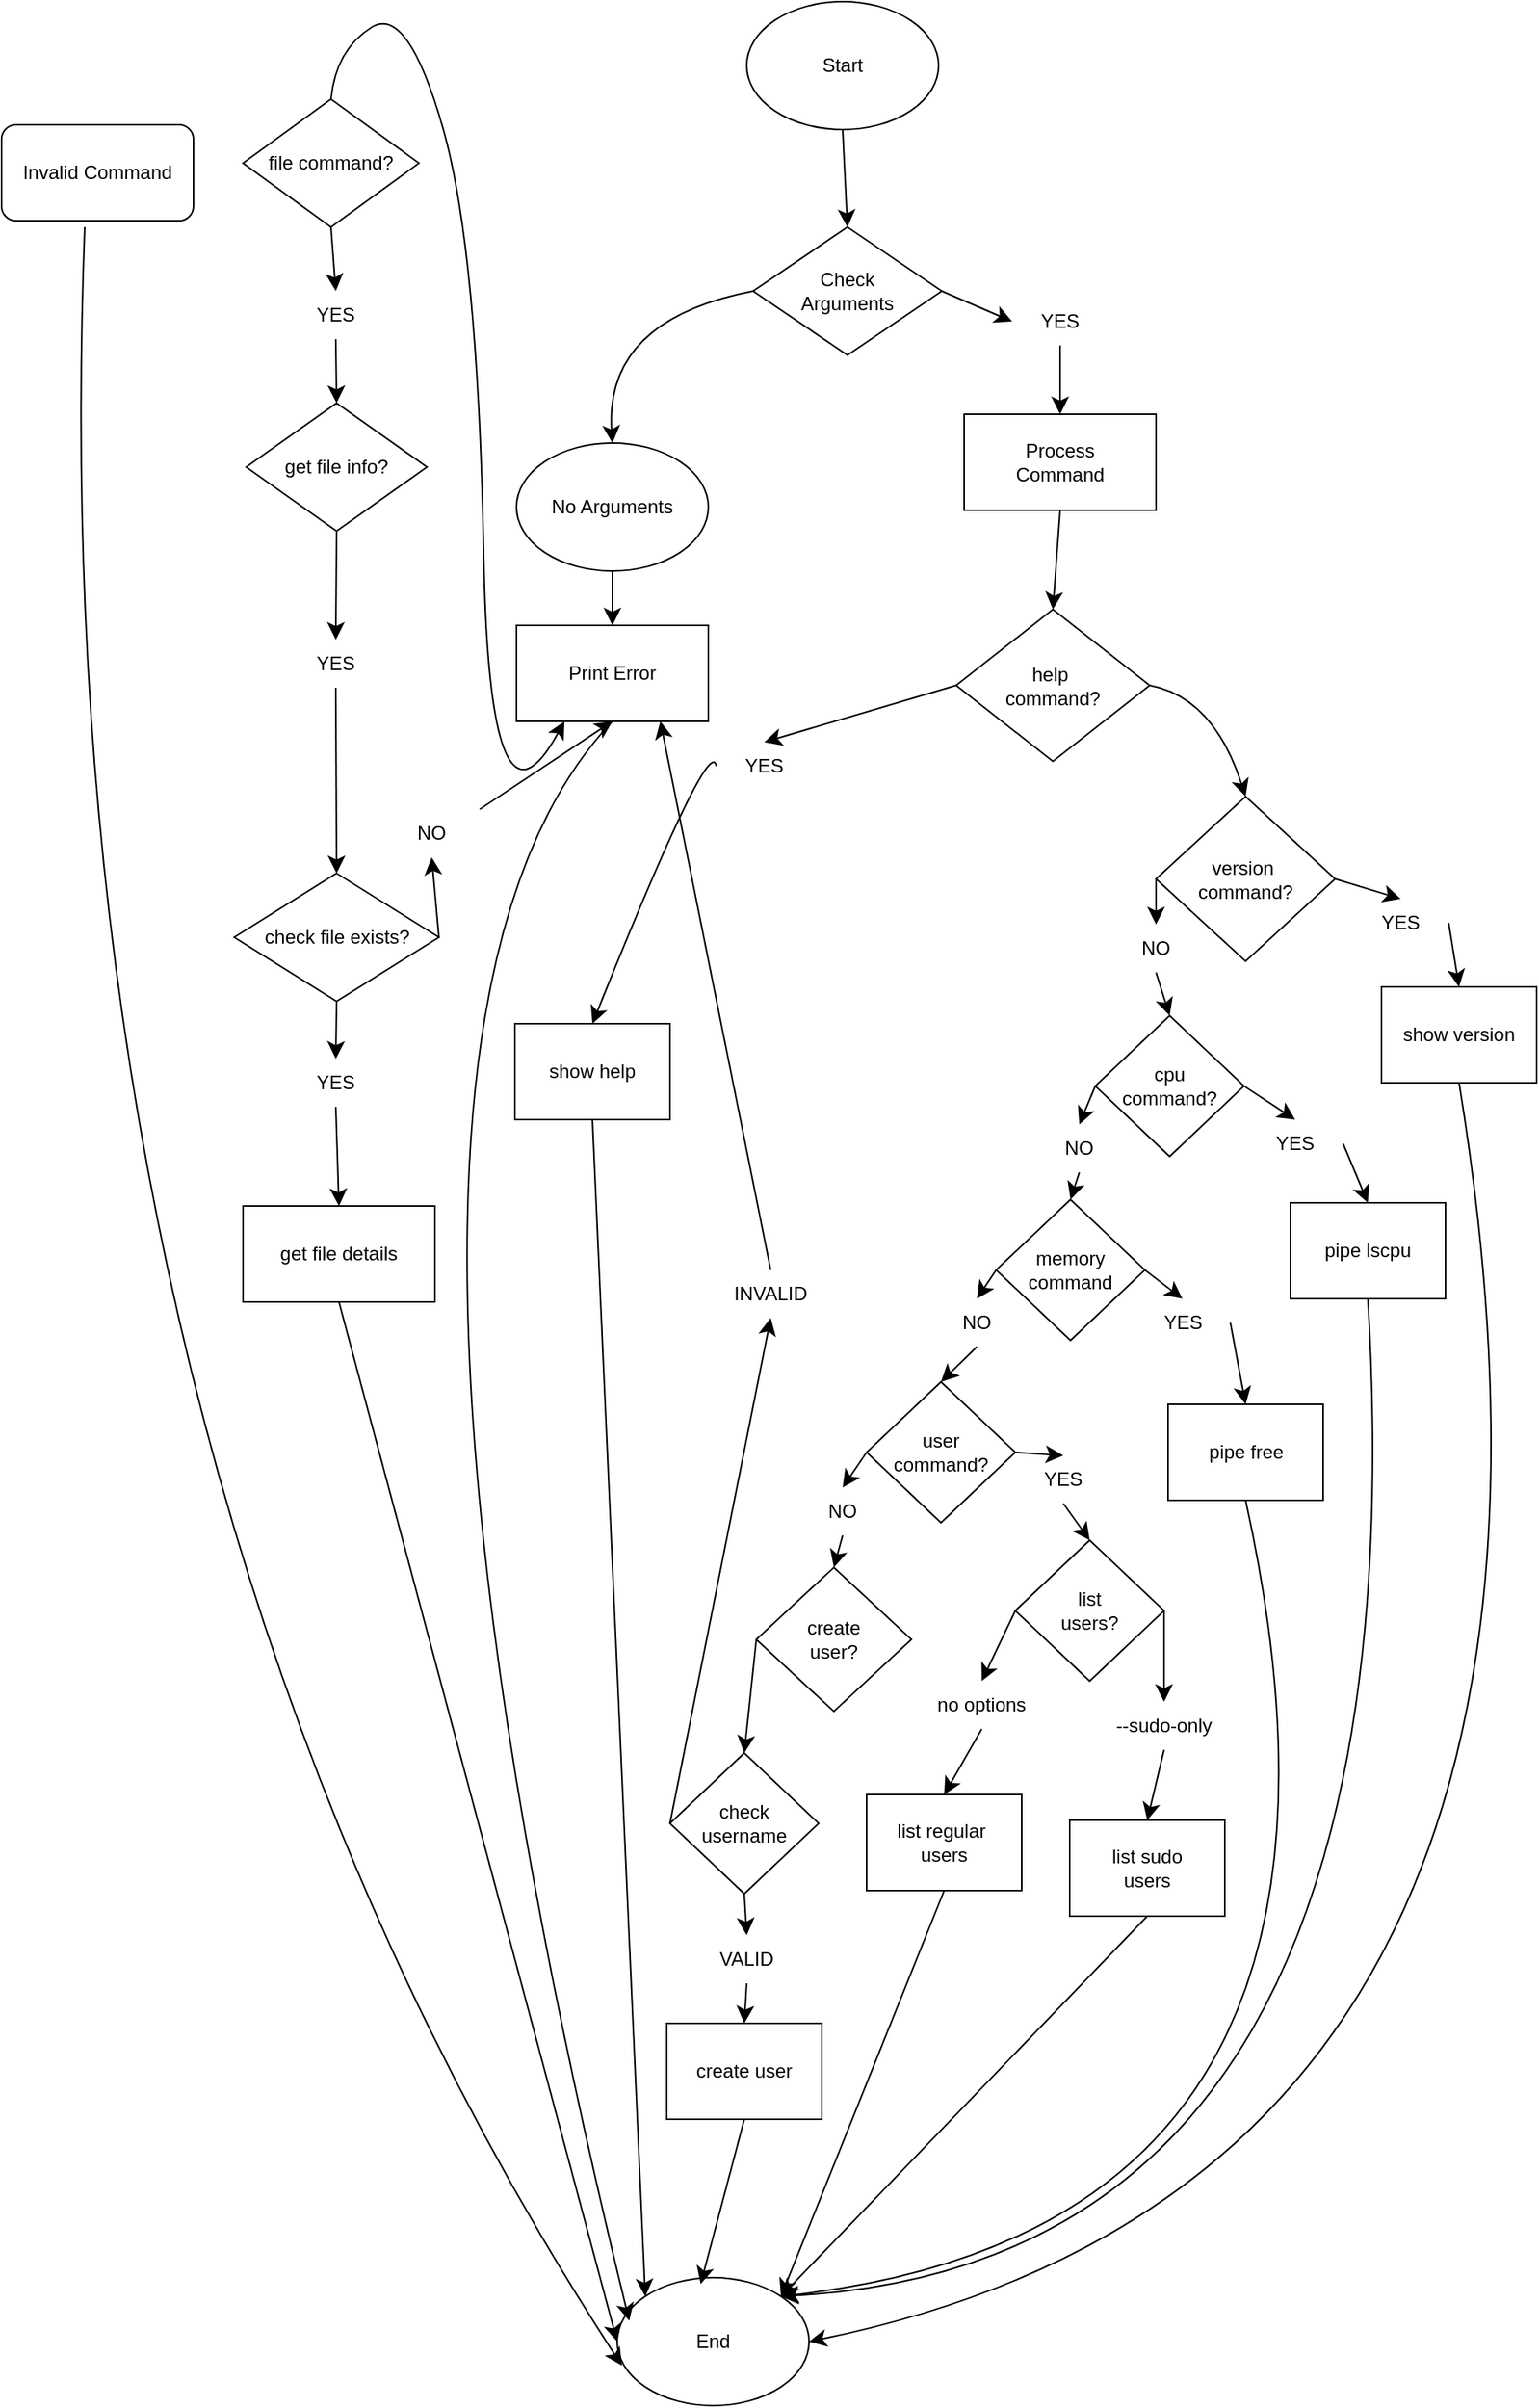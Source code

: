 <mxfile version="26.0.10">
  <diagram name="Page-1" id="AWlHKDuBrRfPrnJkOzHd">
    <mxGraphModel dx="1666" dy="1764" grid="0" gridSize="10" guides="1" tooltips="1" connect="1" arrows="1" fold="1" page="0" pageScale="1" pageWidth="827" pageHeight="1169" math="0" shadow="0">
      <root>
        <mxCell id="0" />
        <mxCell id="1" parent="0" />
        <mxCell id="Gm09_iqh8yHXQMh3_-yw-1" value="Invalid Command" style="rounded=1;whiteSpace=wrap;html=1;" vertex="1" parent="1">
          <mxGeometry x="-350" y="-87" width="120" height="60" as="geometry" />
        </mxCell>
        <mxCell id="Gm09_iqh8yHXQMh3_-yw-2" value="file command?" style="rhombus;whiteSpace=wrap;html=1;" vertex="1" parent="1">
          <mxGeometry x="-199" y="-103" width="110" height="80" as="geometry" />
        </mxCell>
        <mxCell id="Gm09_iqh8yHXQMh3_-yw-4" value="Start" style="ellipse;whiteSpace=wrap;html=1;" vertex="1" parent="1">
          <mxGeometry x="116" y="-164" width="120" height="80" as="geometry" />
        </mxCell>
        <mxCell id="Gm09_iqh8yHXQMh3_-yw-5" value="Check&lt;div&gt;Arguments&lt;/div&gt;" style="rhombus;whiteSpace=wrap;html=1;" vertex="1" parent="1">
          <mxGeometry x="120" y="-23" width="118" height="80" as="geometry" />
        </mxCell>
        <mxCell id="Gm09_iqh8yHXQMh3_-yw-7" value="Process&lt;div&gt;Command&lt;/div&gt;" style="rounded=0;whiteSpace=wrap;html=1;" vertex="1" parent="1">
          <mxGeometry x="252" y="94" width="120" height="60" as="geometry" />
        </mxCell>
        <mxCell id="Gm09_iqh8yHXQMh3_-yw-8" value="get file info?" style="rhombus;whiteSpace=wrap;html=1;" vertex="1" parent="1">
          <mxGeometry x="-197" y="87" width="113" height="80" as="geometry" />
        </mxCell>
        <mxCell id="Gm09_iqh8yHXQMh3_-yw-9" value="" style="endArrow=classic;html=1;rounded=0;fontSize=12;startSize=8;endSize=8;curved=1;exitX=0.5;exitY=1;exitDx=0;exitDy=0;entryX=0.5;entryY=0;entryDx=0;entryDy=0;" edge="1" parent="1" source="Gm09_iqh8yHXQMh3_-yw-4" target="Gm09_iqh8yHXQMh3_-yw-5">
          <mxGeometry width="50" height="50" relative="1" as="geometry">
            <mxPoint x="-7" y="147" as="sourcePoint" />
            <mxPoint x="43" y="97" as="targetPoint" />
          </mxGeometry>
        </mxCell>
        <mxCell id="Gm09_iqh8yHXQMh3_-yw-10" value="" style="endArrow=classic;html=1;rounded=0;fontSize=12;startSize=8;endSize=8;curved=1;exitX=0;exitY=0.5;exitDx=0;exitDy=0;entryX=0.5;entryY=0;entryDx=0;entryDy=0;" edge="1" parent="1" source="Gm09_iqh8yHXQMh3_-yw-5" target="Gm09_iqh8yHXQMh3_-yw-16">
          <mxGeometry width="50" height="50" relative="1" as="geometry">
            <mxPoint x="-7" y="147" as="sourcePoint" />
            <mxPoint x="32" y="94" as="targetPoint" />
            <Array as="points">
              <mxPoint x="27" y="35" />
            </Array>
          </mxGeometry>
        </mxCell>
        <mxCell id="Gm09_iqh8yHXQMh3_-yw-13" value="" style="endArrow=classic;html=1;rounded=0;fontSize=12;startSize=8;endSize=8;curved=1;exitX=0.5;exitY=1;exitDx=0;exitDy=0;entryX=0.5;entryY=0;entryDx=0;entryDy=0;" edge="1" parent="1" source="Gm09_iqh8yHXQMh3_-yw-70" target="Gm09_iqh8yHXQMh3_-yw-8">
          <mxGeometry width="50" height="50" relative="1" as="geometry">
            <mxPoint x="-7" y="147" as="sourcePoint" />
            <mxPoint x="43" y="97" as="targetPoint" />
          </mxGeometry>
        </mxCell>
        <mxCell id="Gm09_iqh8yHXQMh3_-yw-14" value="Print Error" style="rounded=0;whiteSpace=wrap;html=1;" vertex="1" parent="1">
          <mxGeometry x="-28" y="226" width="120" height="60" as="geometry" />
        </mxCell>
        <mxCell id="Gm09_iqh8yHXQMh3_-yw-15" value="help&amp;nbsp;&lt;div&gt;command?&lt;/div&gt;" style="rhombus;whiteSpace=wrap;html=1;" vertex="1" parent="1">
          <mxGeometry x="247" y="216" width="121" height="95" as="geometry" />
        </mxCell>
        <mxCell id="Gm09_iqh8yHXQMh3_-yw-19" style="edgeStyle=none;curved=1;rounded=0;orthogonalLoop=1;jettySize=auto;html=1;entryX=0.5;entryY=0;entryDx=0;entryDy=0;fontSize=12;startSize=8;endSize=8;" edge="1" parent="1" source="Gm09_iqh8yHXQMh3_-yw-16" target="Gm09_iqh8yHXQMh3_-yw-14">
          <mxGeometry relative="1" as="geometry" />
        </mxCell>
        <mxCell id="Gm09_iqh8yHXQMh3_-yw-16" value="No Arguments" style="ellipse;whiteSpace=wrap;html=1;" vertex="1" parent="1">
          <mxGeometry x="-28" y="112" width="120" height="80" as="geometry" />
        </mxCell>
        <mxCell id="Gm09_iqh8yHXQMh3_-yw-20" value="" style="endArrow=classic;html=1;rounded=0;fontSize=12;startSize=8;endSize=8;curved=1;entryX=0.5;entryY=0;entryDx=0;entryDy=0;exitX=0.5;exitY=1;exitDx=0;exitDy=0;" edge="1" parent="1" source="Gm09_iqh8yHXQMh3_-yw-7" target="Gm09_iqh8yHXQMh3_-yw-15">
          <mxGeometry width="50" height="50" relative="1" as="geometry">
            <mxPoint x="-7" y="147" as="sourcePoint" />
            <mxPoint x="43" y="97" as="targetPoint" />
          </mxGeometry>
        </mxCell>
        <mxCell id="Gm09_iqh8yHXQMh3_-yw-21" value="" style="endArrow=classic;html=1;rounded=0;fontSize=12;startSize=8;endSize=8;curved=1;exitX=0.5;exitY=0;exitDx=0;exitDy=0;entryX=0.25;entryY=1;entryDx=0;entryDy=0;" edge="1" parent="1" source="Gm09_iqh8yHXQMh3_-yw-2" target="Gm09_iqh8yHXQMh3_-yw-14">
          <mxGeometry width="50" height="50" relative="1" as="geometry">
            <mxPoint x="-7" y="147" as="sourcePoint" />
            <mxPoint x="43" y="97" as="targetPoint" />
            <Array as="points">
              <mxPoint x="-141" y="-134" />
              <mxPoint x="-96" y="-162" />
              <mxPoint x="-52" y="-8" />
              <mxPoint x="-45" y="372" />
            </Array>
          </mxGeometry>
        </mxCell>
        <mxCell id="Gm09_iqh8yHXQMh3_-yw-22" value="check file exists?" style="rhombus;whiteSpace=wrap;html=1;" vertex="1" parent="1">
          <mxGeometry x="-204.5" y="381" width="128" height="80" as="geometry" />
        </mxCell>
        <mxCell id="Gm09_iqh8yHXQMh3_-yw-23" value="get file details" style="rounded=0;whiteSpace=wrap;html=1;" vertex="1" parent="1">
          <mxGeometry x="-199" y="589" width="120" height="60" as="geometry" />
        </mxCell>
        <mxCell id="Gm09_iqh8yHXQMh3_-yw-24" value="show help" style="rounded=0;whiteSpace=wrap;html=1;" vertex="1" parent="1">
          <mxGeometry x="-29" y="475" width="97" height="60" as="geometry" />
        </mxCell>
        <mxCell id="Gm09_iqh8yHXQMh3_-yw-25" value="" style="endArrow=classic;html=1;rounded=0;fontSize=12;startSize=8;endSize=8;curved=1;entryX=0.5;entryY=0;entryDx=0;entryDy=0;exitX=0;exitY=0.5;exitDx=0;exitDy=0;" edge="1" parent="1" source="Gm09_iqh8yHXQMh3_-yw-77" target="Gm09_iqh8yHXQMh3_-yw-24">
          <mxGeometry width="50" height="50" relative="1" as="geometry">
            <mxPoint x="106" y="289" as="sourcePoint" />
            <mxPoint x="156" y="239" as="targetPoint" />
            <Array as="points">
              <mxPoint x="93" y="292" />
            </Array>
          </mxGeometry>
        </mxCell>
        <mxCell id="Gm09_iqh8yHXQMh3_-yw-26" value="version&amp;nbsp;&lt;div&gt;command?&lt;/div&gt;" style="rhombus;whiteSpace=wrap;html=1;" vertex="1" parent="1">
          <mxGeometry x="372" y="333" width="112" height="103" as="geometry" />
        </mxCell>
        <mxCell id="Gm09_iqh8yHXQMh3_-yw-27" value="" style="endArrow=classic;html=1;rounded=0;fontSize=12;startSize=8;endSize=8;curved=1;entryX=0.5;entryY=0;entryDx=0;entryDy=0;exitX=1;exitY=0.5;exitDx=0;exitDy=0;" edge="1" parent="1" source="Gm09_iqh8yHXQMh3_-yw-15" target="Gm09_iqh8yHXQMh3_-yw-26">
          <mxGeometry width="50" height="50" relative="1" as="geometry">
            <mxPoint x="106" y="289" as="sourcePoint" />
            <mxPoint x="156" y="239" as="targetPoint" />
            <Array as="points">
              <mxPoint x="408" y="271" />
            </Array>
          </mxGeometry>
        </mxCell>
        <mxCell id="Gm09_iqh8yHXQMh3_-yw-28" value="" style="endArrow=classic;html=1;rounded=0;fontSize=12;startSize=8;endSize=8;curved=1;entryX=0.5;entryY=0;entryDx=0;entryDy=0;exitX=0.5;exitY=1;exitDx=0;exitDy=0;" edge="1" parent="1" source="Gm09_iqh8yHXQMh3_-yw-100" target="Gm09_iqh8yHXQMh3_-yw-23">
          <mxGeometry width="50" height="50" relative="1" as="geometry">
            <mxPoint x="106" y="289" as="sourcePoint" />
            <mxPoint x="156" y="239" as="targetPoint" />
          </mxGeometry>
        </mxCell>
        <mxCell id="Gm09_iqh8yHXQMh3_-yw-29" value="" style="endArrow=classic;html=1;rounded=0;fontSize=12;startSize=8;endSize=8;curved=1;exitX=0.5;exitY=1;exitDx=0;exitDy=0;entryX=0.5;entryY=0;entryDx=0;entryDy=0;" edge="1" parent="1" source="Gm09_iqh8yHXQMh3_-yw-72" target="Gm09_iqh8yHXQMh3_-yw-22">
          <mxGeometry width="50" height="50" relative="1" as="geometry">
            <mxPoint x="106" y="289" as="sourcePoint" />
            <mxPoint x="156" y="239" as="targetPoint" />
          </mxGeometry>
        </mxCell>
        <mxCell id="Gm09_iqh8yHXQMh3_-yw-30" value="" style="endArrow=classic;html=1;rounded=0;fontSize=12;startSize=8;endSize=8;curved=1;exitX=1;exitY=0;exitDx=0;exitDy=0;entryX=0.5;entryY=1;entryDx=0;entryDy=0;" edge="1" parent="1" source="Gm09_iqh8yHXQMh3_-yw-97" target="Gm09_iqh8yHXQMh3_-yw-14">
          <mxGeometry width="50" height="50" relative="1" as="geometry">
            <mxPoint x="106" y="289" as="sourcePoint" />
            <mxPoint x="156" y="239" as="targetPoint" />
            <Array as="points" />
          </mxGeometry>
        </mxCell>
        <mxCell id="Gm09_iqh8yHXQMh3_-yw-31" style="edgeStyle=none;curved=1;rounded=0;orthogonalLoop=1;jettySize=auto;html=1;exitX=1;exitY=1;exitDx=0;exitDy=0;fontSize=12;startSize=8;endSize=8;" edge="1" parent="1" source="Gm09_iqh8yHXQMh3_-yw-22" target="Gm09_iqh8yHXQMh3_-yw-22">
          <mxGeometry relative="1" as="geometry" />
        </mxCell>
        <mxCell id="Gm09_iqh8yHXQMh3_-yw-32" value="cpu&lt;div&gt;command?&lt;/div&gt;" style="rhombus;whiteSpace=wrap;html=1;" vertex="1" parent="1">
          <mxGeometry x="334" y="470" width="93" height="88" as="geometry" />
        </mxCell>
        <mxCell id="Gm09_iqh8yHXQMh3_-yw-33" value="memory&lt;br&gt;&lt;div&gt;command&lt;/div&gt;" style="rhombus;whiteSpace=wrap;html=1;" vertex="1" parent="1">
          <mxGeometry x="272" y="585" width="93" height="88" as="geometry" />
        </mxCell>
        <mxCell id="Gm09_iqh8yHXQMh3_-yw-58" style="edgeStyle=none;curved=1;rounded=0;orthogonalLoop=1;jettySize=auto;html=1;entryX=0.5;entryY=0;entryDx=0;entryDy=0;fontSize=12;startSize=8;endSize=8;exitX=1;exitY=0.5;exitDx=0;exitDy=0;" edge="1" parent="1" source="Gm09_iqh8yHXQMh3_-yw-83" target="Gm09_iqh8yHXQMh3_-yw-39">
          <mxGeometry relative="1" as="geometry" />
        </mxCell>
        <mxCell id="Gm09_iqh8yHXQMh3_-yw-34" value="user&lt;div&gt;command?&lt;/div&gt;" style="rhombus;whiteSpace=wrap;html=1;" vertex="1" parent="1">
          <mxGeometry x="191" y="699" width="93" height="88" as="geometry" />
        </mxCell>
        <mxCell id="Gm09_iqh8yHXQMh3_-yw-35" value="create&lt;br&gt;&lt;div&gt;user?&lt;/div&gt;" style="rhombus;whiteSpace=wrap;html=1;" vertex="1" parent="1">
          <mxGeometry x="122" y="815" width="97" height="90" as="geometry" />
        </mxCell>
        <mxCell id="Gm09_iqh8yHXQMh3_-yw-36" value="check&lt;div&gt;username&lt;/div&gt;" style="rhombus;whiteSpace=wrap;html=1;" vertex="1" parent="1">
          <mxGeometry x="68" y="931" width="93" height="88" as="geometry" />
        </mxCell>
        <mxCell id="Gm09_iqh8yHXQMh3_-yw-37" value="show version" style="rounded=0;whiteSpace=wrap;html=1;" vertex="1" parent="1">
          <mxGeometry x="513" y="452" width="97" height="60" as="geometry" />
        </mxCell>
        <mxCell id="Gm09_iqh8yHXQMh3_-yw-38" value="pipe lscpu" style="rounded=0;whiteSpace=wrap;html=1;" vertex="1" parent="1">
          <mxGeometry x="456" y="587" width="97" height="60" as="geometry" />
        </mxCell>
        <mxCell id="Gm09_iqh8yHXQMh3_-yw-39" value="pipe free" style="rounded=0;whiteSpace=wrap;html=1;" vertex="1" parent="1">
          <mxGeometry x="379.5" y="713" width="97" height="60" as="geometry" />
        </mxCell>
        <mxCell id="Gm09_iqh8yHXQMh3_-yw-40" value="list&lt;br&gt;&lt;div&gt;users?&lt;/div&gt;" style="rhombus;whiteSpace=wrap;html=1;" vertex="1" parent="1">
          <mxGeometry x="284" y="798" width="93" height="88" as="geometry" />
        </mxCell>
        <mxCell id="Gm09_iqh8yHXQMh3_-yw-41" value="list sudo&lt;div&gt;users&lt;/div&gt;" style="rounded=0;whiteSpace=wrap;html=1;" vertex="1" parent="1">
          <mxGeometry x="318" y="973" width="97" height="60" as="geometry" />
        </mxCell>
        <mxCell id="Gm09_iqh8yHXQMh3_-yw-42" value="list regular&amp;nbsp;&lt;div&gt;users&lt;/div&gt;" style="rounded=0;whiteSpace=wrap;html=1;" vertex="1" parent="1">
          <mxGeometry x="191" y="957" width="97" height="60" as="geometry" />
        </mxCell>
        <mxCell id="Gm09_iqh8yHXQMh3_-yw-43" value="create user" style="rounded=0;whiteSpace=wrap;html=1;" vertex="1" parent="1">
          <mxGeometry x="66" y="1100" width="97" height="60" as="geometry" />
        </mxCell>
        <mxCell id="Gm09_iqh8yHXQMh3_-yw-45" value="End" style="ellipse;whiteSpace=wrap;html=1;" vertex="1" parent="1">
          <mxGeometry x="35" y="1259" width="120" height="80" as="geometry" />
        </mxCell>
        <mxCell id="Gm09_iqh8yHXQMh3_-yw-46" value="" style="endArrow=classic;html=1;rounded=0;fontSize=12;startSize=8;endSize=8;curved=1;exitX=1;exitY=0.5;exitDx=0;exitDy=0;entryX=0.5;entryY=0;entryDx=0;entryDy=0;" edge="1" parent="1" source="Gm09_iqh8yHXQMh3_-yw-79" target="Gm09_iqh8yHXQMh3_-yw-37">
          <mxGeometry width="50" height="50" relative="1" as="geometry">
            <mxPoint x="325" y="809" as="sourcePoint" />
            <mxPoint x="375" y="759" as="targetPoint" />
          </mxGeometry>
        </mxCell>
        <mxCell id="Gm09_iqh8yHXQMh3_-yw-47" value="" style="endArrow=classic;html=1;rounded=0;fontSize=12;startSize=8;endSize=8;curved=1;exitX=0.5;exitY=1;exitDx=0;exitDy=0;entryX=0.5;entryY=0;entryDx=0;entryDy=0;" edge="1" parent="1" source="Gm09_iqh8yHXQMh3_-yw-85" target="Gm09_iqh8yHXQMh3_-yw-32">
          <mxGeometry width="50" height="50" relative="1" as="geometry">
            <mxPoint x="342.5" y="422" as="sourcePoint" />
            <mxPoint x="404.5" y="471" as="targetPoint" />
          </mxGeometry>
        </mxCell>
        <mxCell id="Gm09_iqh8yHXQMh3_-yw-48" value="" style="endArrow=classic;html=1;rounded=0;fontSize=12;startSize=8;endSize=8;curved=1;exitX=0.5;exitY=1;exitDx=0;exitDy=0;entryX=0.5;entryY=0;entryDx=0;entryDy=0;" edge="1" parent="1" source="Gm09_iqh8yHXQMh3_-yw-87" target="Gm09_iqh8yHXQMh3_-yw-33">
          <mxGeometry width="50" height="50" relative="1" as="geometry">
            <mxPoint x="325" y="809" as="sourcePoint" />
            <mxPoint x="375" y="759" as="targetPoint" />
          </mxGeometry>
        </mxCell>
        <mxCell id="Gm09_iqh8yHXQMh3_-yw-49" value="" style="endArrow=classic;html=1;rounded=0;fontSize=12;startSize=8;endSize=8;curved=1;exitX=0.5;exitY=1;exitDx=0;exitDy=0;entryX=0.5;entryY=0;entryDx=0;entryDy=0;" edge="1" parent="1" source="Gm09_iqh8yHXQMh3_-yw-89" target="Gm09_iqh8yHXQMh3_-yw-34">
          <mxGeometry width="50" height="50" relative="1" as="geometry">
            <mxPoint x="325" y="809" as="sourcePoint" />
            <mxPoint x="375" y="759" as="targetPoint" />
          </mxGeometry>
        </mxCell>
        <mxCell id="Gm09_iqh8yHXQMh3_-yw-50" value="" style="endArrow=classic;html=1;rounded=0;fontSize=12;startSize=8;endSize=8;curved=1;exitX=0.5;exitY=1;exitDx=0;exitDy=0;entryX=0.5;entryY=0;entryDx=0;entryDy=0;" edge="1" parent="1" source="Gm09_iqh8yHXQMh3_-yw-91" target="Gm09_iqh8yHXQMh3_-yw-35">
          <mxGeometry width="50" height="50" relative="1" as="geometry">
            <mxPoint x="325" y="809" as="sourcePoint" />
            <mxPoint x="375" y="759" as="targetPoint" />
          </mxGeometry>
        </mxCell>
        <mxCell id="Gm09_iqh8yHXQMh3_-yw-51" value="" style="endArrow=classic;html=1;rounded=0;fontSize=12;startSize=8;endSize=8;curved=1;entryX=0.5;entryY=0;entryDx=0;entryDy=0;exitX=0;exitY=0.5;exitDx=0;exitDy=0;" edge="1" parent="1" source="Gm09_iqh8yHXQMh3_-yw-35" target="Gm09_iqh8yHXQMh3_-yw-36">
          <mxGeometry width="50" height="50" relative="1" as="geometry">
            <mxPoint x="325" y="809" as="sourcePoint" />
            <mxPoint x="375" y="759" as="targetPoint" />
          </mxGeometry>
        </mxCell>
        <mxCell id="Gm09_iqh8yHXQMh3_-yw-52" value="" style="endArrow=classic;html=1;rounded=0;fontSize=12;startSize=8;endSize=8;curved=1;exitX=0.5;exitY=0;exitDx=0;exitDy=0;entryX=0.75;entryY=1;entryDx=0;entryDy=0;" edge="1" parent="1" source="Gm09_iqh8yHXQMh3_-yw-103" target="Gm09_iqh8yHXQMh3_-yw-14">
          <mxGeometry width="50" height="50" relative="1" as="geometry">
            <mxPoint x="126" y="809" as="sourcePoint" />
            <mxPoint x="-32" y="518" as="targetPoint" />
            <Array as="points" />
          </mxGeometry>
        </mxCell>
        <mxCell id="Gm09_iqh8yHXQMh3_-yw-53" value="" style="endArrow=classic;html=1;rounded=0;fontSize=12;startSize=8;endSize=8;curved=1;entryX=0.5;entryY=0;entryDx=0;entryDy=0;exitX=0.5;exitY=1;exitDx=0;exitDy=0;" edge="1" parent="1" source="Gm09_iqh8yHXQMh3_-yw-105" target="Gm09_iqh8yHXQMh3_-yw-43">
          <mxGeometry width="50" height="50" relative="1" as="geometry">
            <mxPoint x="140" y="783" as="sourcePoint" />
            <mxPoint x="190" y="733" as="targetPoint" />
          </mxGeometry>
        </mxCell>
        <mxCell id="Gm09_iqh8yHXQMh3_-yw-54" value="" style="endArrow=classic;html=1;rounded=0;fontSize=12;startSize=8;endSize=8;curved=1;entryX=0.5;entryY=0;entryDx=0;entryDy=0;exitX=0.5;exitY=1;exitDx=0;exitDy=0;" edge="1" parent="1" source="Gm09_iqh8yHXQMh3_-yw-110" target="Gm09_iqh8yHXQMh3_-yw-42">
          <mxGeometry width="50" height="50" relative="1" as="geometry">
            <mxPoint x="140" y="783" as="sourcePoint" />
            <mxPoint x="190" y="733" as="targetPoint" />
          </mxGeometry>
        </mxCell>
        <mxCell id="Gm09_iqh8yHXQMh3_-yw-55" value="" style="endArrow=classic;html=1;rounded=0;fontSize=12;startSize=8;endSize=8;curved=1;entryX=0.5;entryY=0;entryDx=0;entryDy=0;exitX=0.5;exitY=1;exitDx=0;exitDy=0;" edge="1" parent="1" source="Gm09_iqh8yHXQMh3_-yw-108" target="Gm09_iqh8yHXQMh3_-yw-41">
          <mxGeometry width="50" height="50" relative="1" as="geometry">
            <mxPoint x="140" y="783" as="sourcePoint" />
            <mxPoint x="190" y="733" as="targetPoint" />
          </mxGeometry>
        </mxCell>
        <mxCell id="Gm09_iqh8yHXQMh3_-yw-56" value="" style="endArrow=classic;html=1;rounded=0;fontSize=12;startSize=8;endSize=8;curved=1;entryX=0.5;entryY=0;entryDx=0;entryDy=0;exitX=0.5;exitY=1;exitDx=0;exitDy=0;" edge="1" parent="1" source="Gm09_iqh8yHXQMh3_-yw-94" target="Gm09_iqh8yHXQMh3_-yw-40">
          <mxGeometry width="50" height="50" relative="1" as="geometry">
            <mxPoint x="140" y="783" as="sourcePoint" />
            <mxPoint x="190" y="733" as="targetPoint" />
          </mxGeometry>
        </mxCell>
        <mxCell id="Gm09_iqh8yHXQMh3_-yw-59" value="" style="endArrow=classic;html=1;rounded=0;fontSize=12;startSize=8;endSize=8;curved=1;entryX=0.5;entryY=0;entryDx=0;entryDy=0;exitX=1;exitY=0.5;exitDx=0;exitDy=0;" edge="1" parent="1" source="Gm09_iqh8yHXQMh3_-yw-81" target="Gm09_iqh8yHXQMh3_-yw-38">
          <mxGeometry width="50" height="50" relative="1" as="geometry">
            <mxPoint x="140" y="783" as="sourcePoint" />
            <mxPoint x="190" y="733" as="targetPoint" />
          </mxGeometry>
        </mxCell>
        <mxCell id="Gm09_iqh8yHXQMh3_-yw-60" value="" style="endArrow=classic;html=1;rounded=0;fontSize=12;startSize=8;endSize=8;curved=1;exitX=0.5;exitY=1;exitDx=0;exitDy=0;entryX=0;entryY=0;entryDx=0;entryDy=0;" edge="1" parent="1" source="Gm09_iqh8yHXQMh3_-yw-24" target="Gm09_iqh8yHXQMh3_-yw-45">
          <mxGeometry width="50" height="50" relative="1" as="geometry">
            <mxPoint x="140" y="783" as="sourcePoint" />
            <mxPoint x="190" y="733" as="targetPoint" />
          </mxGeometry>
        </mxCell>
        <mxCell id="Gm09_iqh8yHXQMh3_-yw-61" value="" style="endArrow=classic;html=1;rounded=0;fontSize=12;startSize=8;endSize=8;curved=1;entryX=0.435;entryY=0.05;entryDx=0;entryDy=0;entryPerimeter=0;exitX=0.5;exitY=1;exitDx=0;exitDy=0;" edge="1" parent="1" source="Gm09_iqh8yHXQMh3_-yw-43" target="Gm09_iqh8yHXQMh3_-yw-45">
          <mxGeometry width="50" height="50" relative="1" as="geometry">
            <mxPoint x="140" y="877" as="sourcePoint" />
            <mxPoint x="190" y="827" as="targetPoint" />
          </mxGeometry>
        </mxCell>
        <mxCell id="Gm09_iqh8yHXQMh3_-yw-62" value="" style="endArrow=classic;html=1;rounded=0;fontSize=12;startSize=8;endSize=8;curved=1;entryX=1;entryY=0;entryDx=0;entryDy=0;exitX=0.5;exitY=1;exitDx=0;exitDy=0;" edge="1" parent="1" source="Gm09_iqh8yHXQMh3_-yw-42" target="Gm09_iqh8yHXQMh3_-yw-45">
          <mxGeometry width="50" height="50" relative="1" as="geometry">
            <mxPoint x="140" y="877" as="sourcePoint" />
            <mxPoint x="190" y="827" as="targetPoint" />
          </mxGeometry>
        </mxCell>
        <mxCell id="Gm09_iqh8yHXQMh3_-yw-63" value="" style="endArrow=classic;html=1;rounded=0;fontSize=12;startSize=8;endSize=8;curved=1;entryX=1;entryY=0;entryDx=0;entryDy=0;exitX=0.5;exitY=1;exitDx=0;exitDy=0;" edge="1" parent="1" source="Gm09_iqh8yHXQMh3_-yw-41" target="Gm09_iqh8yHXQMh3_-yw-45">
          <mxGeometry width="50" height="50" relative="1" as="geometry">
            <mxPoint x="140" y="877" as="sourcePoint" />
            <mxPoint x="190" y="827" as="targetPoint" />
          </mxGeometry>
        </mxCell>
        <mxCell id="Gm09_iqh8yHXQMh3_-yw-64" value="" style="endArrow=classic;html=1;rounded=0;fontSize=12;startSize=8;endSize=8;curved=1;entryX=1;entryY=0;entryDx=0;entryDy=0;exitX=0.5;exitY=1;exitDx=0;exitDy=0;" edge="1" parent="1" source="Gm09_iqh8yHXQMh3_-yw-39" target="Gm09_iqh8yHXQMh3_-yw-45">
          <mxGeometry width="50" height="50" relative="1" as="geometry">
            <mxPoint x="140" y="877" as="sourcePoint" />
            <mxPoint x="190" y="827" as="targetPoint" />
            <Array as="points">
              <mxPoint x="528" y="1226" />
            </Array>
          </mxGeometry>
        </mxCell>
        <mxCell id="Gm09_iqh8yHXQMh3_-yw-65" value="" style="endArrow=classic;html=1;rounded=0;fontSize=12;startSize=8;endSize=8;curved=1;entryX=1;entryY=0;entryDx=0;entryDy=0;exitX=0.5;exitY=1;exitDx=0;exitDy=0;" edge="1" parent="1" source="Gm09_iqh8yHXQMh3_-yw-38" target="Gm09_iqh8yHXQMh3_-yw-45">
          <mxGeometry width="50" height="50" relative="1" as="geometry">
            <mxPoint x="206" y="877" as="sourcePoint" />
            <mxPoint x="256" y="827" as="targetPoint" />
            <Array as="points">
              <mxPoint x="540" y="1248" />
            </Array>
          </mxGeometry>
        </mxCell>
        <mxCell id="Gm09_iqh8yHXQMh3_-yw-66" value="" style="endArrow=classic;html=1;rounded=0;fontSize=12;startSize=8;endSize=8;curved=1;entryX=1;entryY=0.5;entryDx=0;entryDy=0;exitX=0.5;exitY=1;exitDx=0;exitDy=0;" edge="1" parent="1" source="Gm09_iqh8yHXQMh3_-yw-37" target="Gm09_iqh8yHXQMh3_-yw-45">
          <mxGeometry width="50" height="50" relative="1" as="geometry">
            <mxPoint x="206" y="877" as="sourcePoint" />
            <mxPoint x="256" y="827" as="targetPoint" />
            <Array as="points">
              <mxPoint x="673" y="1192" />
            </Array>
          </mxGeometry>
        </mxCell>
        <mxCell id="Gm09_iqh8yHXQMh3_-yw-67" value="" style="endArrow=classic;html=1;rounded=0;fontSize=12;startSize=8;endSize=8;curved=1;entryX=0;entryY=0.5;entryDx=0;entryDy=0;exitX=0.5;exitY=1;exitDx=0;exitDy=0;" edge="1" parent="1" source="Gm09_iqh8yHXQMh3_-yw-23" target="Gm09_iqh8yHXQMh3_-yw-45">
          <mxGeometry width="50" height="50" relative="1" as="geometry">
            <mxPoint x="118" y="661" as="sourcePoint" />
            <mxPoint x="168" y="611" as="targetPoint" />
          </mxGeometry>
        </mxCell>
        <mxCell id="Gm09_iqh8yHXQMh3_-yw-68" value="" style="endArrow=classic;html=1;rounded=0;fontSize=12;startSize=8;endSize=8;curved=1;entryX=0.025;entryY=0.688;entryDx=0;entryDy=0;entryPerimeter=0;exitX=0.5;exitY=1;exitDx=0;exitDy=0;" edge="1" parent="1" target="Gm09_iqh8yHXQMh3_-yw-45">
          <mxGeometry width="50" height="50" relative="1" as="geometry">
            <mxPoint x="-298" y="-23" as="sourcePoint" />
            <mxPoint x="34.52" y="1310.04" as="targetPoint" />
            <Array as="points">
              <mxPoint x="-328" y="752" />
            </Array>
          </mxGeometry>
        </mxCell>
        <mxCell id="Gm09_iqh8yHXQMh3_-yw-69" value="" style="endArrow=classic;html=1;rounded=0;fontSize=12;startSize=8;endSize=8;curved=1;entryX=0.063;entryY=0.338;entryDx=0;entryDy=0;entryPerimeter=0;exitX=0.5;exitY=1;exitDx=0;exitDy=0;" edge="1" parent="1" source="Gm09_iqh8yHXQMh3_-yw-14" target="Gm09_iqh8yHXQMh3_-yw-45">
          <mxGeometry width="50" height="50" relative="1" as="geometry">
            <mxPoint x="48" y="304" as="sourcePoint" />
            <mxPoint x="168" y="611" as="targetPoint" />
            <Array as="points">
              <mxPoint x="-154" y="482" />
            </Array>
          </mxGeometry>
        </mxCell>
        <mxCell id="Gm09_iqh8yHXQMh3_-yw-71" value="" style="endArrow=classic;html=1;rounded=0;fontSize=12;startSize=8;endSize=8;curved=1;exitX=0.5;exitY=1;exitDx=0;exitDy=0;entryX=0.5;entryY=0;entryDx=0;entryDy=0;" edge="1" parent="1" source="Gm09_iqh8yHXQMh3_-yw-2" target="Gm09_iqh8yHXQMh3_-yw-70">
          <mxGeometry width="50" height="50" relative="1" as="geometry">
            <mxPoint x="-144" y="-23" as="sourcePoint" />
            <mxPoint x="-140" y="87" as="targetPoint" />
          </mxGeometry>
        </mxCell>
        <mxCell id="Gm09_iqh8yHXQMh3_-yw-70" value="YES" style="text;html=1;align=center;verticalAlign=middle;whiteSpace=wrap;rounded=0;" vertex="1" parent="1">
          <mxGeometry x="-171" y="17" width="60" height="30" as="geometry" />
        </mxCell>
        <mxCell id="Gm09_iqh8yHXQMh3_-yw-73" value="" style="endArrow=classic;html=1;rounded=0;fontSize=12;startSize=8;endSize=8;curved=1;exitX=0.5;exitY=1;exitDx=0;exitDy=0;entryX=0.5;entryY=0;entryDx=0;entryDy=0;" edge="1" parent="1" source="Gm09_iqh8yHXQMh3_-yw-8" target="Gm09_iqh8yHXQMh3_-yw-72">
          <mxGeometry width="50" height="50" relative="1" as="geometry">
            <mxPoint x="-140" y="167" as="sourcePoint" />
            <mxPoint x="-140" y="381" as="targetPoint" />
          </mxGeometry>
        </mxCell>
        <mxCell id="Gm09_iqh8yHXQMh3_-yw-72" value="YES" style="text;html=1;align=center;verticalAlign=middle;whiteSpace=wrap;rounded=0;" vertex="1" parent="1">
          <mxGeometry x="-171" y="235" width="60" height="30" as="geometry" />
        </mxCell>
        <mxCell id="Gm09_iqh8yHXQMh3_-yw-75" value="" style="endArrow=classic;html=1;rounded=0;fontSize=12;startSize=8;endSize=8;curved=1;exitX=1;exitY=0.5;exitDx=0;exitDy=0;entryX=0;entryY=0.5;entryDx=0;entryDy=0;" edge="1" parent="1" source="Gm09_iqh8yHXQMh3_-yw-5" target="Gm09_iqh8yHXQMh3_-yw-74">
          <mxGeometry width="50" height="50" relative="1" as="geometry">
            <mxPoint x="238" y="17" as="sourcePoint" />
            <mxPoint x="312" y="94" as="targetPoint" />
            <Array as="points" />
          </mxGeometry>
        </mxCell>
        <mxCell id="Gm09_iqh8yHXQMh3_-yw-74" value="YES" style="text;html=1;align=center;verticalAlign=middle;whiteSpace=wrap;rounded=0;" vertex="1" parent="1">
          <mxGeometry x="282" y="21" width="60" height="30" as="geometry" />
        </mxCell>
        <mxCell id="Gm09_iqh8yHXQMh3_-yw-76" value="" style="endArrow=classic;html=1;rounded=0;fontSize=12;startSize=8;endSize=8;curved=1;entryX=0.5;entryY=0;entryDx=0;entryDy=0;exitX=0.5;exitY=1;exitDx=0;exitDy=0;" edge="1" parent="1" source="Gm09_iqh8yHXQMh3_-yw-74" target="Gm09_iqh8yHXQMh3_-yw-7">
          <mxGeometry width="50" height="50" relative="1" as="geometry">
            <mxPoint x="118" y="455" as="sourcePoint" />
            <mxPoint x="168" y="405" as="targetPoint" />
          </mxGeometry>
        </mxCell>
        <mxCell id="Gm09_iqh8yHXQMh3_-yw-78" value="" style="endArrow=classic;html=1;rounded=0;fontSize=12;startSize=8;endSize=8;curved=1;entryX=0.5;entryY=0;entryDx=0;entryDy=0;exitX=0;exitY=0.5;exitDx=0;exitDy=0;" edge="1" parent="1" source="Gm09_iqh8yHXQMh3_-yw-15" target="Gm09_iqh8yHXQMh3_-yw-77">
          <mxGeometry width="50" height="50" relative="1" as="geometry">
            <mxPoint x="247" y="264" as="sourcePoint" />
            <mxPoint x="41" y="432" as="targetPoint" />
            <Array as="points" />
          </mxGeometry>
        </mxCell>
        <mxCell id="Gm09_iqh8yHXQMh3_-yw-77" value="YES" style="text;html=1;align=center;verticalAlign=middle;whiteSpace=wrap;rounded=0;" vertex="1" parent="1">
          <mxGeometry x="97" y="299" width="60" height="30" as="geometry" />
        </mxCell>
        <mxCell id="Gm09_iqh8yHXQMh3_-yw-80" value="" style="endArrow=classic;html=1;rounded=0;fontSize=12;startSize=8;endSize=8;curved=1;exitX=1;exitY=0.5;exitDx=0;exitDy=0;entryX=0.5;entryY=0;entryDx=0;entryDy=0;" edge="1" parent="1" source="Gm09_iqh8yHXQMh3_-yw-26" target="Gm09_iqh8yHXQMh3_-yw-79">
          <mxGeometry width="50" height="50" relative="1" as="geometry">
            <mxPoint x="484" y="385" as="sourcePoint" />
            <mxPoint x="546" y="434" as="targetPoint" />
          </mxGeometry>
        </mxCell>
        <mxCell id="Gm09_iqh8yHXQMh3_-yw-79" value="YES" style="text;html=1;align=center;verticalAlign=middle;whiteSpace=wrap;rounded=0;" vertex="1" parent="1">
          <mxGeometry x="495" y="397" width="60" height="30" as="geometry" />
        </mxCell>
        <mxCell id="Gm09_iqh8yHXQMh3_-yw-82" value="" style="endArrow=classic;html=1;rounded=0;fontSize=12;startSize=8;endSize=8;curved=1;entryX=0.5;entryY=0;entryDx=0;entryDy=0;exitX=1;exitY=0.5;exitDx=0;exitDy=0;" edge="1" parent="1" source="Gm09_iqh8yHXQMh3_-yw-32" target="Gm09_iqh8yHXQMh3_-yw-81">
          <mxGeometry width="50" height="50" relative="1" as="geometry">
            <mxPoint x="420" y="524" as="sourcePoint" />
            <mxPoint x="505" y="587" as="targetPoint" />
          </mxGeometry>
        </mxCell>
        <mxCell id="Gm09_iqh8yHXQMh3_-yw-81" value="YES" style="text;html=1;align=center;verticalAlign=middle;whiteSpace=wrap;rounded=0;" vertex="1" parent="1">
          <mxGeometry x="429" y="535" width="60" height="30" as="geometry" />
        </mxCell>
        <mxCell id="Gm09_iqh8yHXQMh3_-yw-84" value="" style="edgeStyle=none;curved=1;rounded=0;orthogonalLoop=1;jettySize=auto;html=1;entryX=0.5;entryY=0;entryDx=0;entryDy=0;fontSize=12;startSize=8;endSize=8;exitX=1;exitY=0.5;exitDx=0;exitDy=0;" edge="1" parent="1" source="Gm09_iqh8yHXQMh3_-yw-33" target="Gm09_iqh8yHXQMh3_-yw-83">
          <mxGeometry relative="1" as="geometry">
            <mxPoint x="359" y="619" as="sourcePoint" />
            <mxPoint x="428" y="713" as="targetPoint" />
          </mxGeometry>
        </mxCell>
        <mxCell id="Gm09_iqh8yHXQMh3_-yw-83" value="YES" style="text;html=1;align=center;verticalAlign=middle;whiteSpace=wrap;rounded=0;" vertex="1" parent="1">
          <mxGeometry x="358.5" y="647" width="60" height="30" as="geometry" />
        </mxCell>
        <mxCell id="Gm09_iqh8yHXQMh3_-yw-86" value="" style="endArrow=classic;html=1;rounded=0;fontSize=12;startSize=8;endSize=8;curved=1;exitX=0;exitY=0.5;exitDx=0;exitDy=0;entryX=0.5;entryY=0;entryDx=0;entryDy=0;" edge="1" parent="1" source="Gm09_iqh8yHXQMh3_-yw-26" target="Gm09_iqh8yHXQMh3_-yw-85">
          <mxGeometry width="50" height="50" relative="1" as="geometry">
            <mxPoint x="372" y="385" as="sourcePoint" />
            <mxPoint x="374" y="480" as="targetPoint" />
          </mxGeometry>
        </mxCell>
        <mxCell id="Gm09_iqh8yHXQMh3_-yw-85" value="NO" style="text;html=1;align=center;verticalAlign=middle;whiteSpace=wrap;rounded=0;" vertex="1" parent="1">
          <mxGeometry x="342" y="413" width="60" height="30" as="geometry" />
        </mxCell>
        <mxCell id="Gm09_iqh8yHXQMh3_-yw-88" value="" style="endArrow=classic;html=1;rounded=0;fontSize=12;startSize=8;endSize=8;curved=1;exitX=0;exitY=0.5;exitDx=0;exitDy=0;entryX=0.5;entryY=0;entryDx=0;entryDy=0;" edge="1" parent="1" source="Gm09_iqh8yHXQMh3_-yw-32" target="Gm09_iqh8yHXQMh3_-yw-87">
          <mxGeometry width="50" height="50" relative="1" as="geometry">
            <mxPoint x="327" y="524" as="sourcePoint" />
            <mxPoint x="319" y="585" as="targetPoint" />
          </mxGeometry>
        </mxCell>
        <mxCell id="Gm09_iqh8yHXQMh3_-yw-87" value="NO" style="text;html=1;align=center;verticalAlign=middle;whiteSpace=wrap;rounded=0;" vertex="1" parent="1">
          <mxGeometry x="294" y="538" width="60" height="30" as="geometry" />
        </mxCell>
        <mxCell id="Gm09_iqh8yHXQMh3_-yw-90" value="" style="endArrow=classic;html=1;rounded=0;fontSize=12;startSize=8;endSize=8;curved=1;exitX=0;exitY=0.5;exitDx=0;exitDy=0;entryX=0.5;entryY=0;entryDx=0;entryDy=0;" edge="1" parent="1" source="Gm09_iqh8yHXQMh3_-yw-33" target="Gm09_iqh8yHXQMh3_-yw-89">
          <mxGeometry width="50" height="50" relative="1" as="geometry">
            <mxPoint x="272" y="629" as="sourcePoint" />
            <mxPoint x="248" y="691" as="targetPoint" />
          </mxGeometry>
        </mxCell>
        <mxCell id="Gm09_iqh8yHXQMh3_-yw-89" value="NO" style="text;html=1;align=center;verticalAlign=middle;whiteSpace=wrap;rounded=0;" vertex="1" parent="1">
          <mxGeometry x="230" y="647" width="60" height="30" as="geometry" />
        </mxCell>
        <mxCell id="Gm09_iqh8yHXQMh3_-yw-92" value="" style="endArrow=classic;html=1;rounded=0;fontSize=12;startSize=8;endSize=8;curved=1;exitX=0;exitY=0.5;exitDx=0;exitDy=0;entryX=0.5;entryY=0;entryDx=0;entryDy=0;" edge="1" parent="1" source="Gm09_iqh8yHXQMh3_-yw-34" target="Gm09_iqh8yHXQMh3_-yw-91">
          <mxGeometry width="50" height="50" relative="1" as="geometry">
            <mxPoint x="191" y="743" as="sourcePoint" />
            <mxPoint x="176" y="797" as="targetPoint" />
          </mxGeometry>
        </mxCell>
        <mxCell id="Gm09_iqh8yHXQMh3_-yw-91" value="NO" style="text;html=1;align=center;verticalAlign=middle;whiteSpace=wrap;rounded=0;" vertex="1" parent="1">
          <mxGeometry x="146" y="765" width="60" height="30" as="geometry" />
        </mxCell>
        <mxCell id="Gm09_iqh8yHXQMh3_-yw-96" value="" style="endArrow=classic;html=1;rounded=0;fontSize=12;startSize=8;endSize=8;curved=1;entryX=0.5;entryY=0;entryDx=0;entryDy=0;exitX=1;exitY=0.5;exitDx=0;exitDy=0;" edge="1" parent="1" source="Gm09_iqh8yHXQMh3_-yw-34" target="Gm09_iqh8yHXQMh3_-yw-94">
          <mxGeometry width="50" height="50" relative="1" as="geometry">
            <mxPoint x="284" y="743" as="sourcePoint" />
            <mxPoint x="322" y="773" as="targetPoint" />
          </mxGeometry>
        </mxCell>
        <mxCell id="Gm09_iqh8yHXQMh3_-yw-94" value="YES" style="text;html=1;align=center;verticalAlign=middle;whiteSpace=wrap;rounded=0;" vertex="1" parent="1">
          <mxGeometry x="284" y="745" width="60" height="30" as="geometry" />
        </mxCell>
        <mxCell id="Gm09_iqh8yHXQMh3_-yw-97" value="NO" style="text;html=1;align=center;verticalAlign=middle;whiteSpace=wrap;rounded=0;" vertex="1" parent="1">
          <mxGeometry x="-111" y="341" width="60" height="30" as="geometry" />
        </mxCell>
        <mxCell id="Gm09_iqh8yHXQMh3_-yw-99" value="" style="endArrow=classic;html=1;rounded=0;fontSize=12;startSize=8;endSize=8;curved=1;exitX=1;exitY=0.5;exitDx=0;exitDy=0;entryX=0.5;entryY=1;entryDx=0;entryDy=0;" edge="1" parent="1" source="Gm09_iqh8yHXQMh3_-yw-22" target="Gm09_iqh8yHXQMh3_-yw-97">
          <mxGeometry width="50" height="50" relative="1" as="geometry">
            <mxPoint y="570" as="sourcePoint" />
            <mxPoint x="168" y="765" as="targetPoint" />
          </mxGeometry>
        </mxCell>
        <mxCell id="Gm09_iqh8yHXQMh3_-yw-101" value="" style="endArrow=classic;html=1;rounded=0;fontSize=12;startSize=8;endSize=8;curved=1;entryX=0.5;entryY=0;entryDx=0;entryDy=0;exitX=0.5;exitY=1;exitDx=0;exitDy=0;" edge="1" parent="1" source="Gm09_iqh8yHXQMh3_-yw-22" target="Gm09_iqh8yHXQMh3_-yw-100">
          <mxGeometry width="50" height="50" relative="1" as="geometry">
            <mxPoint x="-140" y="461" as="sourcePoint" />
            <mxPoint x="-141" y="541" as="targetPoint" />
          </mxGeometry>
        </mxCell>
        <mxCell id="Gm09_iqh8yHXQMh3_-yw-100" value="YES" style="text;html=1;align=center;verticalAlign=middle;whiteSpace=wrap;rounded=0;" vertex="1" parent="1">
          <mxGeometry x="-171" y="497" width="60" height="30" as="geometry" />
        </mxCell>
        <mxCell id="Gm09_iqh8yHXQMh3_-yw-104" value="" style="endArrow=classic;html=1;rounded=0;fontSize=12;startSize=8;endSize=8;curved=1;exitX=0;exitY=0.5;exitDx=0;exitDy=0;entryX=0.5;entryY=1;entryDx=0;entryDy=0;" edge="1" parent="1" source="Gm09_iqh8yHXQMh3_-yw-36" target="Gm09_iqh8yHXQMh3_-yw-103">
          <mxGeometry width="50" height="50" relative="1" as="geometry">
            <mxPoint x="68" y="975" as="sourcePoint" />
            <mxPoint x="62" y="286" as="targetPoint" />
            <Array as="points" />
          </mxGeometry>
        </mxCell>
        <mxCell id="Gm09_iqh8yHXQMh3_-yw-103" value="INVALID" style="text;html=1;align=center;verticalAlign=middle;whiteSpace=wrap;rounded=0;" vertex="1" parent="1">
          <mxGeometry x="101" y="629" width="60" height="30" as="geometry" />
        </mxCell>
        <mxCell id="Gm09_iqh8yHXQMh3_-yw-107" value="" style="endArrow=classic;html=1;rounded=0;fontSize=12;startSize=8;endSize=8;curved=1;entryX=0.5;entryY=0;entryDx=0;entryDy=0;exitX=0.5;exitY=1;exitDx=0;exitDy=0;" edge="1" parent="1" source="Gm09_iqh8yHXQMh3_-yw-36" target="Gm09_iqh8yHXQMh3_-yw-105">
          <mxGeometry width="50" height="50" relative="1" as="geometry">
            <mxPoint x="115" y="1019" as="sourcePoint" />
            <mxPoint x="115" y="1100" as="targetPoint" />
          </mxGeometry>
        </mxCell>
        <mxCell id="Gm09_iqh8yHXQMh3_-yw-105" value="VALID" style="text;html=1;align=center;verticalAlign=middle;whiteSpace=wrap;rounded=0;" vertex="1" parent="1">
          <mxGeometry x="86" y="1045" width="60" height="30" as="geometry" />
        </mxCell>
        <mxCell id="Gm09_iqh8yHXQMh3_-yw-109" value="" style="endArrow=classic;html=1;rounded=0;fontSize=12;startSize=8;endSize=8;curved=1;entryX=0.5;entryY=0;entryDx=0;entryDy=0;exitX=1;exitY=0.5;exitDx=0;exitDy=0;" edge="1" parent="1" source="Gm09_iqh8yHXQMh3_-yw-40" target="Gm09_iqh8yHXQMh3_-yw-108">
          <mxGeometry width="50" height="50" relative="1" as="geometry">
            <mxPoint x="377" y="842" as="sourcePoint" />
            <mxPoint x="377" y="955" as="targetPoint" />
          </mxGeometry>
        </mxCell>
        <mxCell id="Gm09_iqh8yHXQMh3_-yw-108" value="--sudo-only" style="text;html=1;align=center;verticalAlign=middle;whiteSpace=wrap;rounded=0;" vertex="1" parent="1">
          <mxGeometry x="327" y="899" width="100" height="30" as="geometry" />
        </mxCell>
        <mxCell id="Gm09_iqh8yHXQMh3_-yw-111" value="" style="endArrow=classic;html=1;rounded=0;fontSize=12;startSize=8;endSize=8;curved=1;entryX=0.5;entryY=0;entryDx=0;entryDy=0;exitX=0;exitY=0.5;exitDx=0;exitDy=0;" edge="1" parent="1" source="Gm09_iqh8yHXQMh3_-yw-40" target="Gm09_iqh8yHXQMh3_-yw-110">
          <mxGeometry width="50" height="50" relative="1" as="geometry">
            <mxPoint x="284" y="842" as="sourcePoint" />
            <mxPoint x="240" y="957" as="targetPoint" />
          </mxGeometry>
        </mxCell>
        <mxCell id="Gm09_iqh8yHXQMh3_-yw-110" value="no options" style="text;html=1;align=center;verticalAlign=middle;whiteSpace=wrap;rounded=0;" vertex="1" parent="1">
          <mxGeometry x="219" y="886" width="88" height="30" as="geometry" />
        </mxCell>
      </root>
    </mxGraphModel>
  </diagram>
</mxfile>
